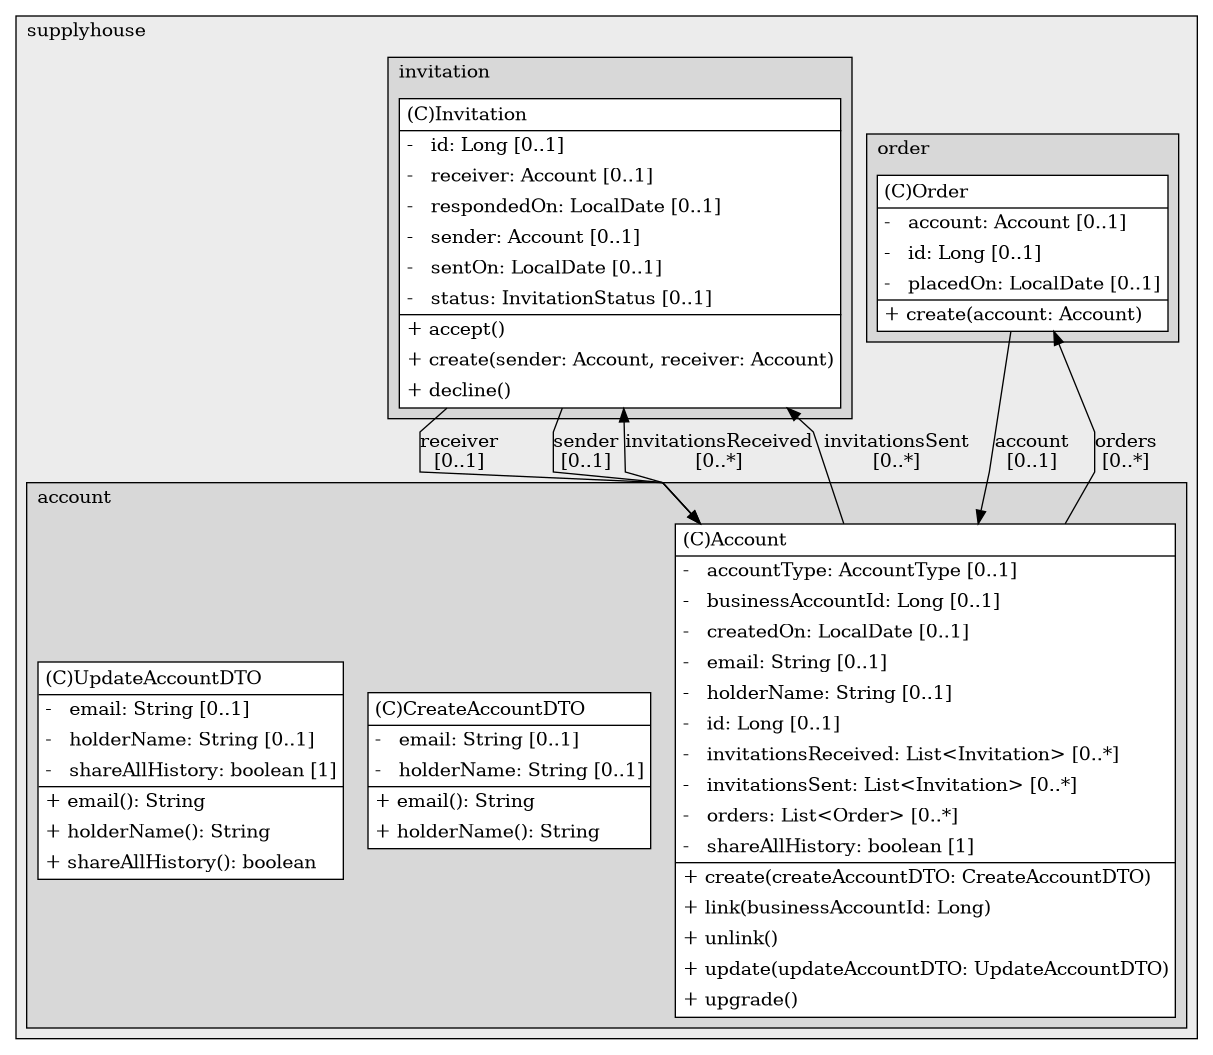 @startuml

/' diagram meta data start
config=StructureConfiguration;
{
  "projectClassification": {
    "searchMode": "OpenProject", // OpenProject, AllProjects
    "includedProjects": "",
    "pathEndKeywords": "*.impl",
    "isClientPath": "",
    "isClientName": "",
    "isTestPath": "",
    "isTestName": "",
    "isMappingPath": "",
    "isMappingName": "",
    "isDataAccessPath": "",
    "isDataAccessName": "",
    "isDataStructurePath": "",
    "isDataStructureName": "",
    "isInterfaceStructuresPath": "",
    "isInterfaceStructuresName": "",
    "isEntryPointPath": "",
    "isEntryPointName": "",
    "treatFinalFieldsAsMandatory": false
  },
  "graphRestriction": {
    "classPackageExcludeFilter": "",
    "classPackageIncludeFilter": "",
    "classNameExcludeFilter": "",
    "classNameIncludeFilter": "",
    "methodNameExcludeFilter": "",
    "methodNameIncludeFilter": "",
    "removeByInheritance": "", // inheritance/annotation based filtering is done in a second step
    "removeByAnnotation": "",
    "removeByClassPackage": "", // cleanup the graph after inheritance/annotation based filtering is done
    "removeByClassName": "",
    "cutMappings": false,
    "cutEnum": true,
    "cutTests": true,
    "cutClient": true,
    "cutDataAccess": false,
    "cutInterfaceStructures": false,
    "cutDataStructures": false,
    "cutGetterAndSetter": true,
    "cutConstructors": true
  },
  "graphTraversal": {
    "forwardDepth": 6,
    "backwardDepth": 6,
    "classPackageExcludeFilter": "",
    "classPackageIncludeFilter": "",
    "classNameExcludeFilter": "",
    "classNameIncludeFilter": "",
    "methodNameExcludeFilter": "",
    "methodNameIncludeFilter": "",
    "hideMappings": false,
    "hideDataStructures": false,
    "hidePrivateMethods": true,
    "hideInterfaceCalls": true, // indirection: implementation -> interface (is hidden) -> implementation
    "onlyShowApplicationEntryPoints": false, // root node is included
    "useMethodCallsForStructureDiagram": "ForwardOnly" // ForwardOnly, BothDirections, No
  },
  "details": {
    "aggregation": "GroupByClass", // ByClass, GroupByClass, None
    "showClassGenericTypes": true,
    "showMethods": true,
    "showMethodParameterNames": true,
    "showMethodParameterTypes": true,
    "showMethodReturnType": true,
    "showPackageLevels": 2,
    "showDetailedClassStructure": true
  },
  "rootClass": "com.supplyhouse.account.Account",
  "extensionCallbackMethod": "" // qualified.class.name#methodName - signature: public static String method(String)
}
diagram meta data end '/



digraph g {
    rankdir="TB"
    splines=polyline
    

'nodes 
subgraph cluster_28681327 { 
   	label=supplyhouse
	labeljust=l
	fillcolor="#ececec"
	style=filled
   
   subgraph cluster_1055777103 { 
   	label=order
	labeljust=l
	fillcolor="#d8d8d8"
	style=filled
   
   Order215530620[
	label=<<TABLE BORDER="1" CELLBORDER="0" CELLPADDING="4" CELLSPACING="0">
<TR><TD ALIGN="LEFT" >(C)Order</TD></TR>
<HR/>
<TR><TD ALIGN="LEFT" >-   account: Account [0..1]</TD></TR>
<TR><TD ALIGN="LEFT" >-   id: Long [0..1]</TD></TR>
<TR><TD ALIGN="LEFT" >-   placedOn: LocalDate [0..1]</TD></TR>
<HR/>
<TR><TD ALIGN="LEFT" >+ create(account: Account)</TD></TR>
</TABLE>>
	style=filled
	margin=0
	shape=plaintext
	fillcolor="#FFFFFF"
];
} 

subgraph cluster_1724578282 { 
   	label=invitation
	labeljust=l
	fillcolor="#d8d8d8"
	style=filled
   
   Invitation1120202019[
	label=<<TABLE BORDER="1" CELLBORDER="0" CELLPADDING="4" CELLSPACING="0">
<TR><TD ALIGN="LEFT" >(C)Invitation</TD></TR>
<HR/>
<TR><TD ALIGN="LEFT" >-   id: Long [0..1]</TD></TR>
<TR><TD ALIGN="LEFT" >-   receiver: Account [0..1]</TD></TR>
<TR><TD ALIGN="LEFT" >-   respondedOn: LocalDate [0..1]</TD></TR>
<TR><TD ALIGN="LEFT" >-   sender: Account [0..1]</TD></TR>
<TR><TD ALIGN="LEFT" >-   sentOn: LocalDate [0..1]</TD></TR>
<TR><TD ALIGN="LEFT" >-   status: InvitationStatus [0..1]</TD></TR>
<HR/>
<TR><TD ALIGN="LEFT" >+ accept()</TD></TR>
<TR><TD ALIGN="LEFT" >+ create(sender: Account, receiver: Account)</TD></TR>
<TR><TD ALIGN="LEFT" >+ decline()</TD></TR>
</TABLE>>
	style=filled
	margin=0
	shape=plaintext
	fillcolor="#FFFFFF"
];
} 

subgraph cluster_959720240 { 
   	label=account
	labeljust=l
	fillcolor="#d8d8d8"
	style=filled
   
   Account936701725[
	label=<<TABLE BORDER="1" CELLBORDER="0" CELLPADDING="4" CELLSPACING="0">
<TR><TD ALIGN="LEFT" >(C)Account</TD></TR>
<HR/>
<TR><TD ALIGN="LEFT" >-   accountType: AccountType [0..1]</TD></TR>
<TR><TD ALIGN="LEFT" >-   businessAccountId: Long [0..1]</TD></TR>
<TR><TD ALIGN="LEFT" >-   createdOn: LocalDate [0..1]</TD></TR>
<TR><TD ALIGN="LEFT" >-   email: String [0..1]</TD></TR>
<TR><TD ALIGN="LEFT" >-   holderName: String [0..1]</TD></TR>
<TR><TD ALIGN="LEFT" >-   id: Long [0..1]</TD></TR>
<TR><TD ALIGN="LEFT" >-   invitationsReceived: List&lt;Invitation&gt; [0..*]</TD></TR>
<TR><TD ALIGN="LEFT" >-   invitationsSent: List&lt;Invitation&gt; [0..*]</TD></TR>
<TR><TD ALIGN="LEFT" >-   orders: List&lt;Order&gt; [0..*]</TD></TR>
<TR><TD ALIGN="LEFT" >-   shareAllHistory: boolean [1]</TD></TR>
<HR/>
<TR><TD ALIGN="LEFT" >+ create(createAccountDTO: CreateAccountDTO)</TD></TR>
<TR><TD ALIGN="LEFT" >+ link(businessAccountId: Long)</TD></TR>
<TR><TD ALIGN="LEFT" >+ unlink()</TD></TR>
<TR><TD ALIGN="LEFT" >+ update(updateAccountDTO: UpdateAccountDTO)</TD></TR>
<TR><TD ALIGN="LEFT" >+ upgrade()</TD></TR>
</TABLE>>
	style=filled
	margin=0
	shape=plaintext
	fillcolor="#FFFFFF"
];

CreateAccountDTO1464314284[
	label=<<TABLE BORDER="1" CELLBORDER="0" CELLPADDING="4" CELLSPACING="0">
<TR><TD ALIGN="LEFT" >(C)CreateAccountDTO</TD></TR>
<HR/>
<TR><TD ALIGN="LEFT" >-   email: String [0..1]</TD></TR>
<TR><TD ALIGN="LEFT" >-   holderName: String [0..1]</TD></TR>
<HR/>
<TR><TD ALIGN="LEFT" >+ email(): String</TD></TR>
<TR><TD ALIGN="LEFT" >+ holderName(): String</TD></TR>
</TABLE>>
	style=filled
	margin=0
	shape=plaintext
	fillcolor="#FFFFFF"
];

UpdateAccountDTO1464314284[
	label=<<TABLE BORDER="1" CELLBORDER="0" CELLPADDING="4" CELLSPACING="0">
<TR><TD ALIGN="LEFT" >(C)UpdateAccountDTO</TD></TR>
<HR/>
<TR><TD ALIGN="LEFT" >-   email: String [0..1]</TD></TR>
<TR><TD ALIGN="LEFT" >-   holderName: String [0..1]</TD></TR>
<TR><TD ALIGN="LEFT" >-   shareAllHistory: boolean [1]</TD></TR>
<HR/>
<TR><TD ALIGN="LEFT" >+ email(): String</TD></TR>
<TR><TD ALIGN="LEFT" >+ holderName(): String</TD></TR>
<TR><TD ALIGN="LEFT" >+ shareAllHistory(): boolean</TD></TR>
</TABLE>>
	style=filled
	margin=0
	shape=plaintext
	fillcolor="#FFFFFF"
];
} 
} 

'edges    
Account936701725 -> Invitation1120202019[label="invitationsReceived
[0..*]"];
Account936701725 -> Invitation1120202019[label="invitationsSent
[0..*]"];
Account936701725 -> Order215530620[label="orders
[0..*]"];
Invitation1120202019 -> Account936701725[label="receiver
[0..1]"];
Invitation1120202019 -> Account936701725[label="sender
[0..1]"];
Order215530620 -> Account936701725[label="account
[0..1]"];
    
}
@enduml